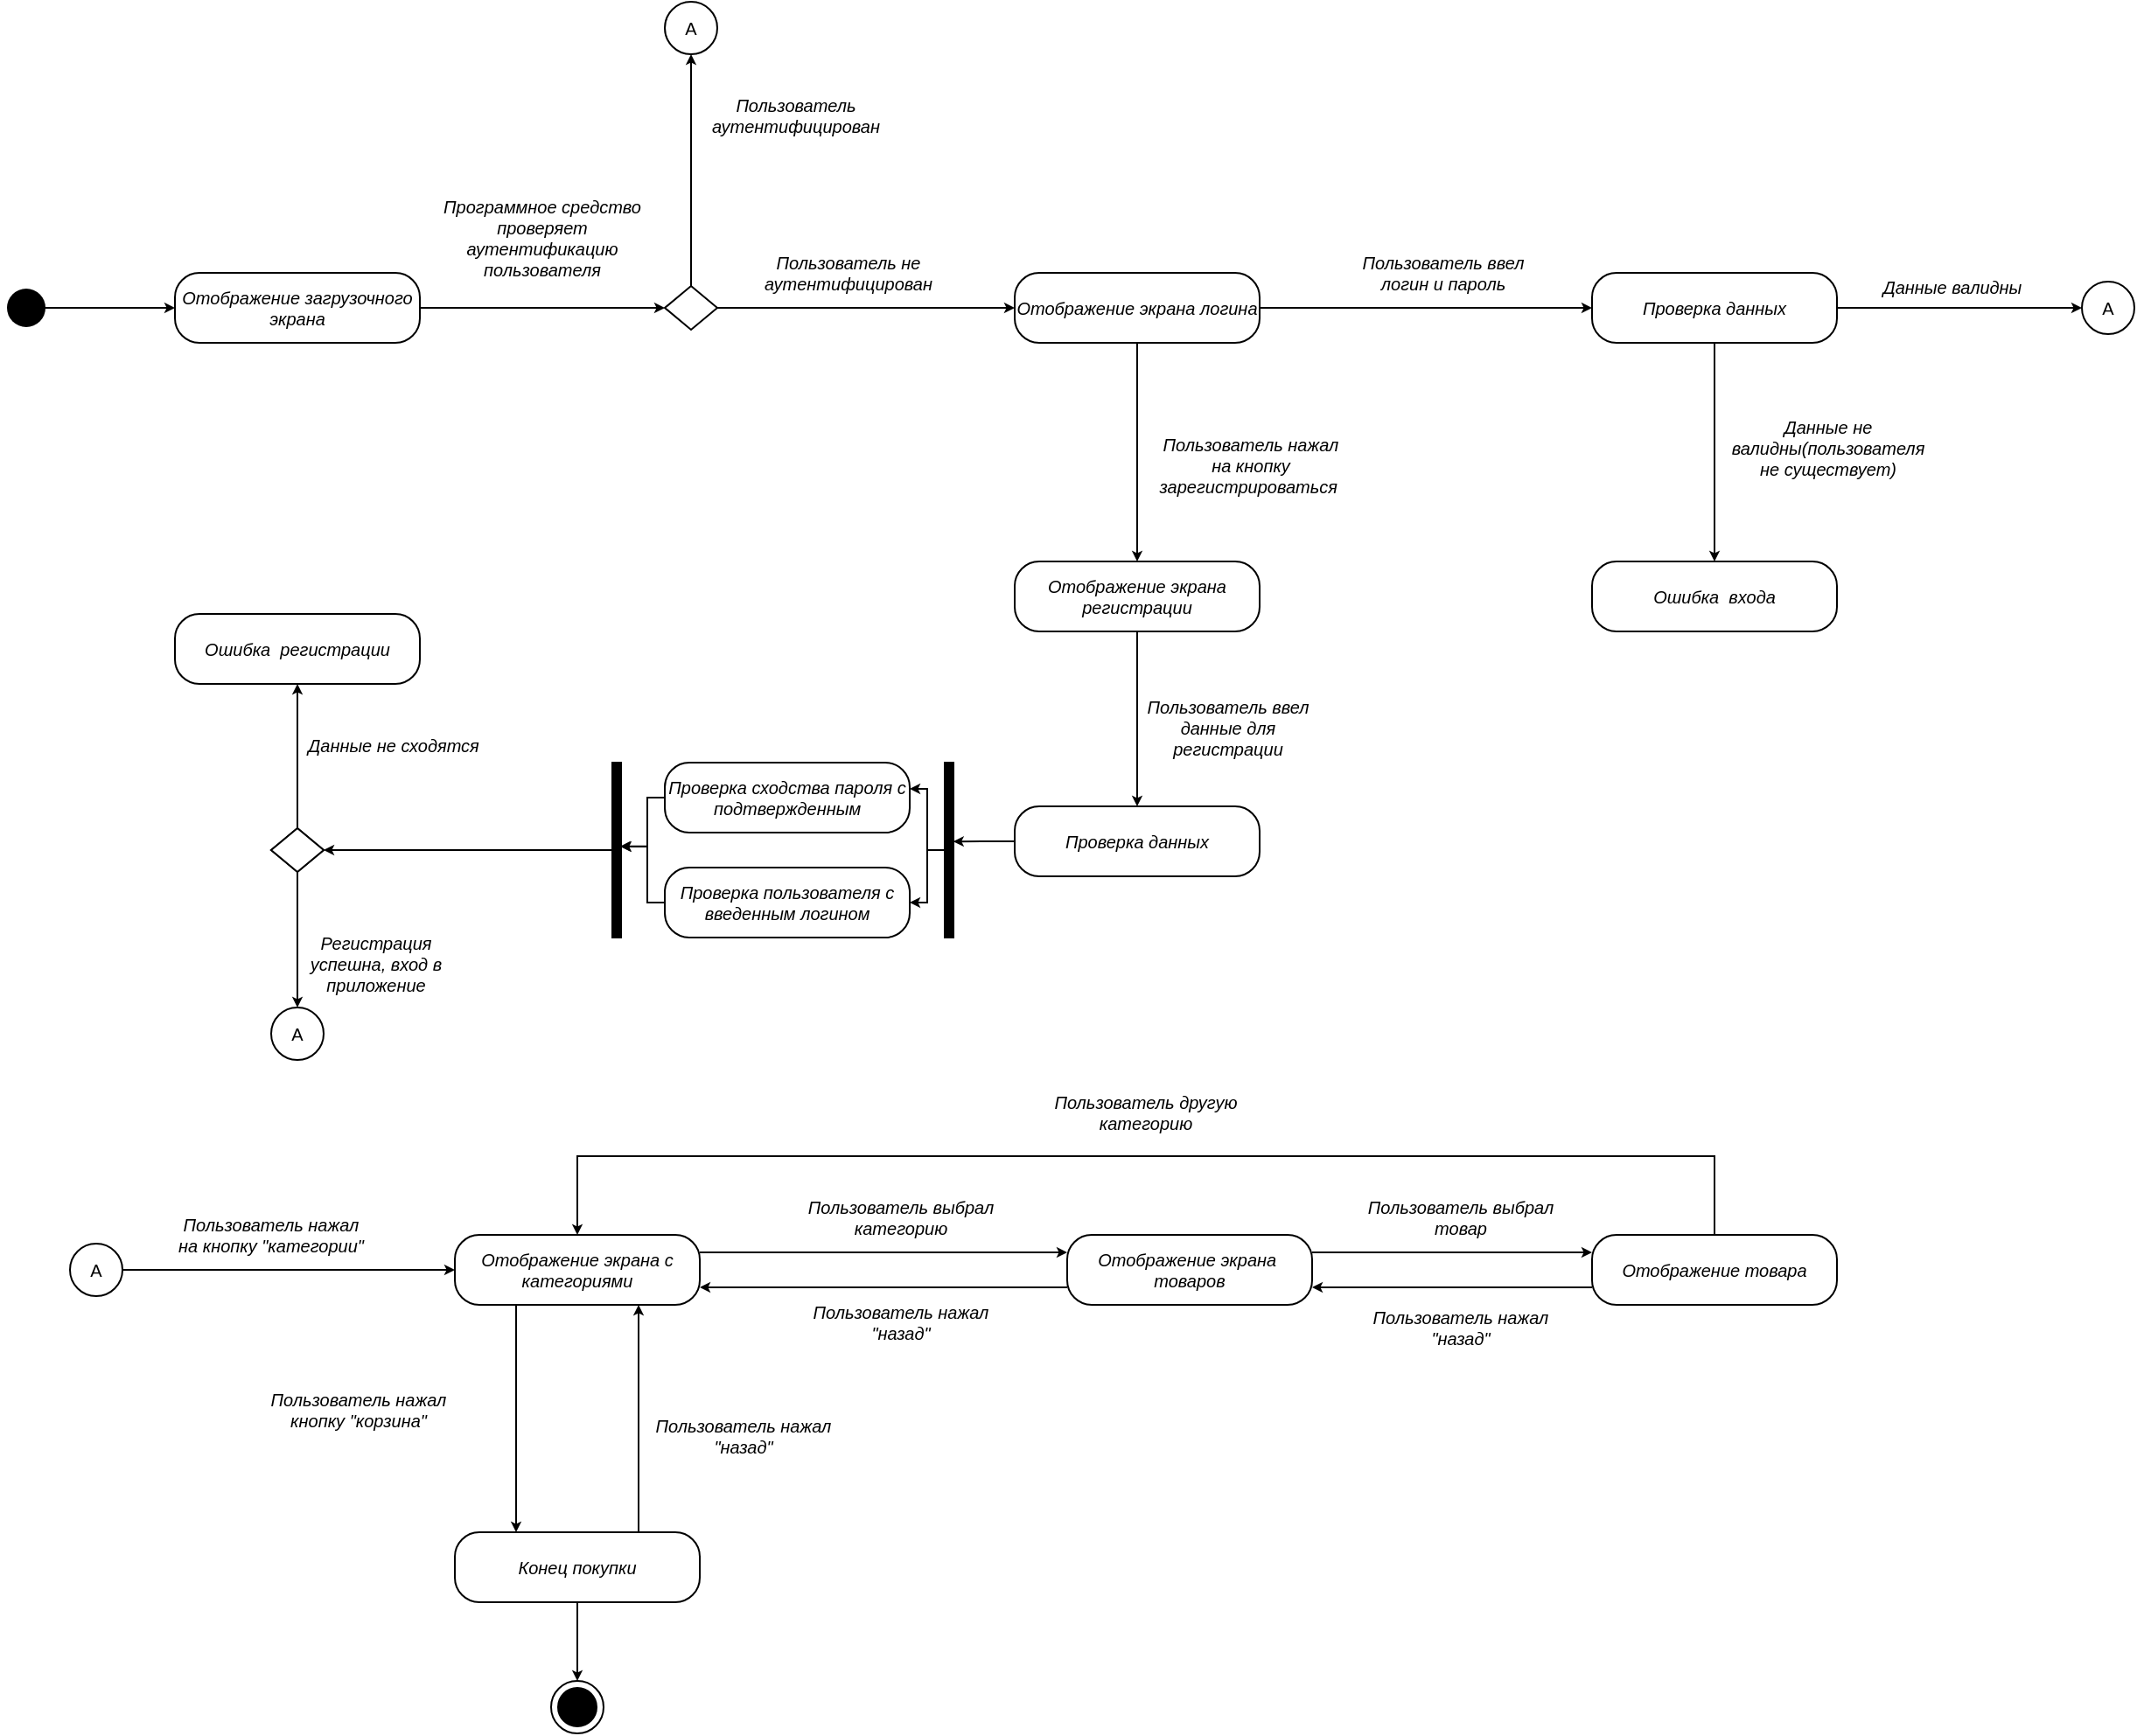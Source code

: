 <mxfile version="20.5.1" type="github">
  <diagram id="l8J2g5TpsDYImU-tIMu_" name="Page-1">
    <mxGraphModel dx="1632" dy="827" grid="1" gridSize="10" guides="1" tooltips="1" connect="1" arrows="1" fold="1" page="1" pageScale="1" pageWidth="827" pageHeight="1169" math="0" shadow="0">
      <root>
        <mxCell id="0" />
        <mxCell id="1" parent="0" />
        <mxCell id="iy_xwFXuVE4hslFyYQIE-25" value="" style="ellipse;html=1;shape=endState;fillColor=#000000;strokeColor=none;fontSize=10;" vertex="1" parent="1">
          <mxGeometry x="70" y="170" width="30" height="30" as="geometry" />
        </mxCell>
        <mxCell id="iy_xwFXuVE4hslFyYQIE-46" style="edgeStyle=orthogonalEdgeStyle;rounded=0;orthogonalLoop=1;jettySize=auto;html=1;exitX=1;exitY=0.5;exitDx=0;exitDy=0;entryX=0;entryY=0.5;entryDx=0;entryDy=0;strokeWidth=1;fontSize=10;endSize=3;" edge="1" parent="1" source="iy_xwFXuVE4hslFyYQIE-30" target="iy_xwFXuVE4hslFyYQIE-41">
          <mxGeometry relative="1" as="geometry" />
        </mxCell>
        <mxCell id="iy_xwFXuVE4hslFyYQIE-30" value="&lt;i&gt;Отображение загрузочного экрана&lt;/i&gt;" style="rounded=1;whiteSpace=wrap;html=1;strokeColor=default;fontSize=10;arcSize=35;" vertex="1" parent="1">
          <mxGeometry x="170" y="165" width="140" height="40" as="geometry" />
        </mxCell>
        <mxCell id="iy_xwFXuVE4hslFyYQIE-53" style="edgeStyle=orthogonalEdgeStyle;rounded=0;orthogonalLoop=1;jettySize=auto;html=1;exitX=0.5;exitY=1;exitDx=0;exitDy=0;entryX=0.5;entryY=0;entryDx=0;entryDy=0;strokeWidth=1;fontSize=10;endSize=3;" edge="1" parent="1" source="iy_xwFXuVE4hslFyYQIE-36" target="iy_xwFXuVE4hslFyYQIE-52">
          <mxGeometry relative="1" as="geometry" />
        </mxCell>
        <mxCell id="iy_xwFXuVE4hslFyYQIE-55" style="edgeStyle=orthogonalEdgeStyle;rounded=0;orthogonalLoop=1;jettySize=auto;html=1;exitX=1;exitY=0.5;exitDx=0;exitDy=0;entryX=0;entryY=0.5;entryDx=0;entryDy=0;strokeWidth=1;fontSize=10;endSize=3;" edge="1" parent="1" source="iy_xwFXuVE4hslFyYQIE-36" target="iy_xwFXuVE4hslFyYQIE-37">
          <mxGeometry relative="1" as="geometry" />
        </mxCell>
        <mxCell id="iy_xwFXuVE4hslFyYQIE-36" value="&lt;i&gt;Отображение экрана логина&lt;/i&gt;" style="rounded=1;whiteSpace=wrap;html=1;strokeColor=default;fontSize=10;arcSize=35;" vertex="1" parent="1">
          <mxGeometry x="650" y="165" width="140" height="40" as="geometry" />
        </mxCell>
        <mxCell id="iy_xwFXuVE4hslFyYQIE-62" style="edgeStyle=orthogonalEdgeStyle;rounded=0;orthogonalLoop=1;jettySize=auto;html=1;exitX=1;exitY=0.5;exitDx=0;exitDy=0;entryX=0;entryY=0.5;entryDx=0;entryDy=0;strokeWidth=1;fontSize=10;endSize=3;" edge="1" parent="1" source="iy_xwFXuVE4hslFyYQIE-37" target="iy_xwFXuVE4hslFyYQIE-60">
          <mxGeometry relative="1" as="geometry" />
        </mxCell>
        <mxCell id="iy_xwFXuVE4hslFyYQIE-142" style="edgeStyle=orthogonalEdgeStyle;rounded=0;orthogonalLoop=1;jettySize=auto;html=1;exitX=0.5;exitY=1;exitDx=0;exitDy=0;entryX=0.5;entryY=0;entryDx=0;entryDy=0;strokeWidth=1;fontSize=10;endSize=3;" edge="1" parent="1" source="iy_xwFXuVE4hslFyYQIE-37" target="iy_xwFXuVE4hslFyYQIE-64">
          <mxGeometry relative="1" as="geometry" />
        </mxCell>
        <mxCell id="iy_xwFXuVE4hslFyYQIE-37" value="&lt;i&gt;Проверка данных&lt;/i&gt;" style="rounded=1;whiteSpace=wrap;html=1;strokeColor=default;fontSize=10;arcSize=35;" vertex="1" parent="1">
          <mxGeometry x="980" y="165" width="140" height="40" as="geometry" />
        </mxCell>
        <mxCell id="iy_xwFXuVE4hslFyYQIE-38" value="" style="endArrow=classic;html=1;fontSize=10;entryX=0;entryY=0.5;entryDx=0;entryDy=0;strokeWidth=1;rounded=0;endSize=3;" edge="1" parent="1" source="iy_xwFXuVE4hslFyYQIE-25" target="iy_xwFXuVE4hslFyYQIE-30">
          <mxGeometry width="50" height="50" relative="1" as="geometry">
            <mxPoint x="250" y="240" as="sourcePoint" />
            <mxPoint x="300" y="190" as="targetPoint" />
          </mxGeometry>
        </mxCell>
        <mxCell id="iy_xwFXuVE4hslFyYQIE-39" style="edgeStyle=orthogonalEdgeStyle;rounded=0;orthogonalLoop=1;jettySize=auto;html=1;exitX=1;exitY=0.5;exitDx=0;exitDy=0;entryX=0.333;entryY=0.502;entryDx=0;entryDy=0;entryPerimeter=0;fontSize=10;" edge="1" parent="1" source="iy_xwFXuVE4hslFyYQIE-25" target="iy_xwFXuVE4hslFyYQIE-25">
          <mxGeometry relative="1" as="geometry" />
        </mxCell>
        <mxCell id="iy_xwFXuVE4hslFyYQIE-48" style="edgeStyle=orthogonalEdgeStyle;rounded=0;orthogonalLoop=1;jettySize=auto;html=1;exitX=0.5;exitY=0;exitDx=0;exitDy=0;entryX=0.5;entryY=1;entryDx=0;entryDy=0;strokeWidth=1;fontSize=10;endSize=3;" edge="1" parent="1" source="iy_xwFXuVE4hslFyYQIE-41" target="iy_xwFXuVE4hslFyYQIE-47">
          <mxGeometry relative="1" as="geometry" />
        </mxCell>
        <mxCell id="iy_xwFXuVE4hslFyYQIE-50" style="edgeStyle=orthogonalEdgeStyle;rounded=0;orthogonalLoop=1;jettySize=auto;html=1;exitX=1;exitY=0.5;exitDx=0;exitDy=0;entryX=0;entryY=0.5;entryDx=0;entryDy=0;strokeWidth=1;fontSize=10;endSize=3;" edge="1" parent="1" source="iy_xwFXuVE4hslFyYQIE-41" target="iy_xwFXuVE4hslFyYQIE-36">
          <mxGeometry relative="1" as="geometry" />
        </mxCell>
        <mxCell id="iy_xwFXuVE4hslFyYQIE-41" value="" style="rhombus;whiteSpace=wrap;html=1;strokeColor=#000000;fontSize=10;" vertex="1" parent="1">
          <mxGeometry x="450" y="172.5" width="30" height="25" as="geometry" />
        </mxCell>
        <mxCell id="iy_xwFXuVE4hslFyYQIE-43" value="&lt;i&gt;Программное средство проверяет аутентификацию пользователя&lt;/i&gt;" style="text;html=1;strokeColor=none;fillColor=none;align=center;verticalAlign=middle;whiteSpace=wrap;rounded=0;fontSize=10;" vertex="1" parent="1">
          <mxGeometry x="310" y="120" width="140" height="50" as="geometry" />
        </mxCell>
        <mxCell id="iy_xwFXuVE4hslFyYQIE-47" value="А" style="ellipse;whiteSpace=wrap;html=1;aspect=fixed;strokeColor=#000000;fontSize=10;" vertex="1" parent="1">
          <mxGeometry x="450" y="10" width="30" height="30" as="geometry" />
        </mxCell>
        <mxCell id="iy_xwFXuVE4hslFyYQIE-49" value="&lt;i&gt;Пользователь аутентифицирован&lt;/i&gt;" style="text;html=1;strokeColor=none;fillColor=none;align=center;verticalAlign=middle;whiteSpace=wrap;rounded=0;fontSize=10;" vertex="1" parent="1">
          <mxGeometry x="470" y="50" width="110" height="50" as="geometry" />
        </mxCell>
        <mxCell id="iy_xwFXuVE4hslFyYQIE-51" value="&lt;i&gt;Пользователь не аутентифицирован&lt;/i&gt;" style="text;html=1;strokeColor=none;fillColor=none;align=center;verticalAlign=middle;whiteSpace=wrap;rounded=0;fontSize=10;" vertex="1" parent="1">
          <mxGeometry x="500" y="140" width="110" height="50" as="geometry" />
        </mxCell>
        <mxCell id="iy_xwFXuVE4hslFyYQIE-73" style="edgeStyle=orthogonalEdgeStyle;rounded=0;orthogonalLoop=1;jettySize=auto;html=1;exitX=0.5;exitY=1;exitDx=0;exitDy=0;entryX=0.5;entryY=0;entryDx=0;entryDy=0;strokeWidth=1;fontSize=10;endSize=3;" edge="1" parent="1" source="iy_xwFXuVE4hslFyYQIE-52" target="iy_xwFXuVE4hslFyYQIE-76">
          <mxGeometry relative="1" as="geometry">
            <mxPoint x="720" y="460" as="targetPoint" />
          </mxGeometry>
        </mxCell>
        <mxCell id="iy_xwFXuVE4hslFyYQIE-52" value="&lt;i&gt;Отображение экрана регистрации&lt;/i&gt;" style="rounded=1;whiteSpace=wrap;html=1;strokeColor=default;fontSize=10;arcSize=35;" vertex="1" parent="1">
          <mxGeometry x="650" y="330" width="140" height="40" as="geometry" />
        </mxCell>
        <mxCell id="iy_xwFXuVE4hslFyYQIE-54" value="&lt;i&gt;Пользователь нажал на кнопку зарегистрироваться&amp;nbsp;&lt;/i&gt;" style="text;html=1;strokeColor=none;fillColor=none;align=center;verticalAlign=middle;whiteSpace=wrap;rounded=0;fontSize=10;" vertex="1" parent="1">
          <mxGeometry x="730" y="250" width="110" height="50" as="geometry" />
        </mxCell>
        <mxCell id="iy_xwFXuVE4hslFyYQIE-56" value="&lt;i&gt;Пользователь ввел логин и пароль&lt;/i&gt;" style="text;html=1;strokeColor=none;fillColor=none;align=center;verticalAlign=middle;whiteSpace=wrap;rounded=0;fontSize=10;" vertex="1" parent="1">
          <mxGeometry x="840" y="140" width="110" height="50" as="geometry" />
        </mxCell>
        <mxCell id="iy_xwFXuVE4hslFyYQIE-60" value="А" style="ellipse;whiteSpace=wrap;html=1;aspect=fixed;strokeColor=#000000;fontSize=10;" vertex="1" parent="1">
          <mxGeometry x="1260" y="170" width="30" height="30" as="geometry" />
        </mxCell>
        <mxCell id="iy_xwFXuVE4hslFyYQIE-63" value="&lt;i&gt;Данные валидны&lt;/i&gt;" style="text;html=1;strokeColor=none;fillColor=none;align=center;verticalAlign=middle;whiteSpace=wrap;rounded=0;fontSize=10;" vertex="1" parent="1">
          <mxGeometry x="1131" y="147.5" width="110" height="50" as="geometry" />
        </mxCell>
        <mxCell id="iy_xwFXuVE4hslFyYQIE-64" value="&lt;i&gt;Ошибка&amp;nbsp; входа&lt;/i&gt;" style="rounded=1;whiteSpace=wrap;html=1;strokeColor=default;fontSize=10;arcSize=35;" vertex="1" parent="1">
          <mxGeometry x="980" y="330" width="140" height="40" as="geometry" />
        </mxCell>
        <mxCell id="iy_xwFXuVE4hslFyYQIE-66" value="&lt;i&gt;Данные не валидны(пользователя не существует)&lt;/i&gt;" style="text;html=1;strokeColor=none;fillColor=none;align=center;verticalAlign=middle;whiteSpace=wrap;rounded=0;fontSize=10;" vertex="1" parent="1">
          <mxGeometry x="1060" y="240" width="110" height="50" as="geometry" />
        </mxCell>
        <mxCell id="iy_xwFXuVE4hslFyYQIE-68" value="&lt;i&gt;Пользователь ввел данные для регистрации&lt;/i&gt;" style="text;html=1;strokeColor=none;fillColor=none;align=center;verticalAlign=middle;whiteSpace=wrap;rounded=0;fontSize=10;" vertex="1" parent="1">
          <mxGeometry x="717" y="400" width="110" height="50" as="geometry" />
        </mxCell>
        <mxCell id="iy_xwFXuVE4hslFyYQIE-93" style="edgeStyle=orthogonalEdgeStyle;rounded=0;orthogonalLoop=1;jettySize=auto;html=1;exitX=0;exitY=0.5;exitDx=0;exitDy=0;entryX=0.974;entryY=0.451;entryDx=0;entryDy=0;entryPerimeter=0;strokeWidth=1;fontSize=10;endSize=3;" edge="1" parent="1" source="iy_xwFXuVE4hslFyYQIE-76" target="iy_xwFXuVE4hslFyYQIE-95">
          <mxGeometry relative="1" as="geometry">
            <mxPoint x="613.81" y="490.04" as="targetPoint" />
            <Array as="points">
              <mxPoint x="631" y="490" />
            </Array>
          </mxGeometry>
        </mxCell>
        <mxCell id="iy_xwFXuVE4hslFyYQIE-76" value="&lt;i&gt;Проверка данных&lt;/i&gt;" style="rounded=1;whiteSpace=wrap;html=1;strokeColor=default;fontSize=10;arcSize=35;" vertex="1" parent="1">
          <mxGeometry x="650" y="470" width="140" height="40" as="geometry" />
        </mxCell>
        <mxCell id="iy_xwFXuVE4hslFyYQIE-78" value="&lt;i&gt;Ошибка&amp;nbsp; регистрации&lt;/i&gt;" style="rounded=1;whiteSpace=wrap;html=1;strokeColor=default;fontSize=10;arcSize=35;" vertex="1" parent="1">
          <mxGeometry x="170" y="360" width="140" height="40" as="geometry" />
        </mxCell>
        <mxCell id="iy_xwFXuVE4hslFyYQIE-81" value="&lt;i&gt;Данные не сходятся&lt;/i&gt;" style="text;html=1;strokeColor=none;fillColor=none;align=center;verticalAlign=middle;whiteSpace=wrap;rounded=0;fontSize=10;" vertex="1" parent="1">
          <mxGeometry x="240" y="410" width="110" height="50" as="geometry" />
        </mxCell>
        <mxCell id="iy_xwFXuVE4hslFyYQIE-84" value="&lt;i&gt;Регистрация успешна, вход в приложение&lt;/i&gt;" style="text;html=1;strokeColor=none;fillColor=none;align=center;verticalAlign=middle;whiteSpace=wrap;rounded=0;fontSize=10;" vertex="1" parent="1">
          <mxGeometry x="230" y="535" width="110" height="50" as="geometry" />
        </mxCell>
        <mxCell id="iy_xwFXuVE4hslFyYQIE-85" value="А" style="ellipse;whiteSpace=wrap;html=1;aspect=fixed;strokeColor=#000000;fontSize=10;" vertex="1" parent="1">
          <mxGeometry x="225" y="585" width="30" height="30" as="geometry" />
        </mxCell>
        <mxCell id="iy_xwFXuVE4hslFyYQIE-108" style="edgeStyle=orthogonalEdgeStyle;rounded=0;orthogonalLoop=1;jettySize=auto;html=1;strokeWidth=1;fontSize=10;endSize=3;" edge="1" parent="1" source="iy_xwFXuVE4hslFyYQIE-92" target="iy_xwFXuVE4hslFyYQIE-107">
          <mxGeometry relative="1" as="geometry" />
        </mxCell>
        <mxCell id="iy_xwFXuVE4hslFyYQIE-92" value="" style="html=1;points=[];perimeter=orthogonalPerimeter;strokeColor=#000000;fontSize=10;fillColor=#000000;" vertex="1" parent="1">
          <mxGeometry x="420" y="445" width="5" height="100" as="geometry" />
        </mxCell>
        <mxCell id="iy_xwFXuVE4hslFyYQIE-103" style="edgeStyle=orthogonalEdgeStyle;rounded=0;orthogonalLoop=1;jettySize=auto;html=1;entryX=0.974;entryY=0.482;entryDx=0;entryDy=0;entryPerimeter=0;strokeWidth=1;fontSize=10;endSize=3;" edge="1" parent="1" source="iy_xwFXuVE4hslFyYQIE-94" target="iy_xwFXuVE4hslFyYQIE-92">
          <mxGeometry relative="1" as="geometry">
            <Array as="points">
              <mxPoint x="440" y="465" />
              <mxPoint x="440" y="493" />
              <mxPoint x="425" y="493" />
            </Array>
          </mxGeometry>
        </mxCell>
        <mxCell id="iy_xwFXuVE4hslFyYQIE-94" value="&lt;i&gt;Проверка сходства пароля с подтвержденным&lt;/i&gt;" style="rounded=1;whiteSpace=wrap;html=1;strokeColor=default;fontSize=10;arcSize=35;" vertex="1" parent="1">
          <mxGeometry x="450" y="445" width="140" height="40" as="geometry" />
        </mxCell>
        <mxCell id="iy_xwFXuVE4hslFyYQIE-99" style="edgeStyle=orthogonalEdgeStyle;rounded=0;orthogonalLoop=1;jettySize=auto;html=1;entryX=1;entryY=0.375;entryDx=0;entryDy=0;entryPerimeter=0;strokeWidth=1;fontSize=10;endSize=3;" edge="1" parent="1" source="iy_xwFXuVE4hslFyYQIE-95" target="iy_xwFXuVE4hslFyYQIE-94">
          <mxGeometry relative="1" as="geometry">
            <Array as="points">
              <mxPoint x="600" y="495" />
              <mxPoint x="600" y="460" />
            </Array>
          </mxGeometry>
        </mxCell>
        <mxCell id="iy_xwFXuVE4hslFyYQIE-100" style="edgeStyle=orthogonalEdgeStyle;rounded=0;orthogonalLoop=1;jettySize=auto;html=1;entryX=1;entryY=0.5;entryDx=0;entryDy=0;strokeWidth=1;fontSize=10;endSize=3;" edge="1" parent="1" source="iy_xwFXuVE4hslFyYQIE-95" target="iy_xwFXuVE4hslFyYQIE-96">
          <mxGeometry relative="1" as="geometry">
            <Array as="points">
              <mxPoint x="600" y="495" />
              <mxPoint x="600" y="525" />
            </Array>
          </mxGeometry>
        </mxCell>
        <mxCell id="iy_xwFXuVE4hslFyYQIE-95" value="" style="html=1;points=[];perimeter=orthogonalPerimeter;strokeColor=#000000;fontSize=10;fillColor=#000000;" vertex="1" parent="1">
          <mxGeometry x="610" y="445" width="5" height="100" as="geometry" />
        </mxCell>
        <mxCell id="iy_xwFXuVE4hslFyYQIE-105" style="edgeStyle=orthogonalEdgeStyle;rounded=0;orthogonalLoop=1;jettySize=auto;html=1;exitX=0;exitY=0.5;exitDx=0;exitDy=0;entryX=0.865;entryY=0.479;entryDx=0;entryDy=0;entryPerimeter=0;strokeWidth=1;fontSize=10;endSize=3;" edge="1" parent="1" source="iy_xwFXuVE4hslFyYQIE-96" target="iy_xwFXuVE4hslFyYQIE-92">
          <mxGeometry relative="1" as="geometry">
            <Array as="points">
              <mxPoint x="440" y="525" />
              <mxPoint x="440" y="493" />
            </Array>
          </mxGeometry>
        </mxCell>
        <mxCell id="iy_xwFXuVE4hslFyYQIE-96" value="&lt;i&gt;Проверка пользователя с введенным логином&lt;/i&gt;" style="rounded=1;whiteSpace=wrap;html=1;strokeColor=default;fontSize=10;arcSize=35;" vertex="1" parent="1">
          <mxGeometry x="450" y="505" width="140" height="40" as="geometry" />
        </mxCell>
        <mxCell id="iy_xwFXuVE4hslFyYQIE-107" value="" style="rhombus;whiteSpace=wrap;html=1;strokeColor=#000000;fontSize=10;" vertex="1" parent="1">
          <mxGeometry x="225" y="482.5" width="30" height="25" as="geometry" />
        </mxCell>
        <mxCell id="iy_xwFXuVE4hslFyYQIE-110" style="edgeStyle=orthogonalEdgeStyle;rounded=0;orthogonalLoop=1;jettySize=auto;html=1;exitX=0.5;exitY=0;exitDx=0;exitDy=0;entryX=0.5;entryY=1;entryDx=0;entryDy=0;strokeWidth=1;fontSize=10;endSize=3;" edge="1" parent="1" source="iy_xwFXuVE4hslFyYQIE-109" target="iy_xwFXuVE4hslFyYQIE-78">
          <mxGeometry relative="1" as="geometry" />
        </mxCell>
        <mxCell id="iy_xwFXuVE4hslFyYQIE-111" style="edgeStyle=orthogonalEdgeStyle;rounded=0;orthogonalLoop=1;jettySize=auto;html=1;exitX=0.5;exitY=1;exitDx=0;exitDy=0;strokeWidth=1;fontSize=10;endSize=3;" edge="1" parent="1" source="iy_xwFXuVE4hslFyYQIE-109" target="iy_xwFXuVE4hslFyYQIE-85">
          <mxGeometry relative="1" as="geometry" />
        </mxCell>
        <mxCell id="iy_xwFXuVE4hslFyYQIE-109" value="" style="rhombus;whiteSpace=wrap;html=1;strokeColor=#000000;fontSize=10;" vertex="1" parent="1">
          <mxGeometry x="225" y="482.5" width="30" height="25" as="geometry" />
        </mxCell>
        <mxCell id="iy_xwFXuVE4hslFyYQIE-114" style="edgeStyle=orthogonalEdgeStyle;rounded=0;orthogonalLoop=1;jettySize=auto;html=1;exitX=1;exitY=0.5;exitDx=0;exitDy=0;strokeWidth=1;fontSize=10;endSize=3;" edge="1" parent="1" source="iy_xwFXuVE4hslFyYQIE-112" target="iy_xwFXuVE4hslFyYQIE-113">
          <mxGeometry relative="1" as="geometry" />
        </mxCell>
        <mxCell id="iy_xwFXuVE4hslFyYQIE-112" value="А" style="ellipse;whiteSpace=wrap;html=1;aspect=fixed;strokeColor=#000000;fontSize=10;" vertex="1" parent="1">
          <mxGeometry x="110" y="720" width="30" height="30" as="geometry" />
        </mxCell>
        <mxCell id="iy_xwFXuVE4hslFyYQIE-117" style="edgeStyle=orthogonalEdgeStyle;rounded=0;orthogonalLoop=1;jettySize=auto;html=1;exitX=1;exitY=0.25;exitDx=0;exitDy=0;entryX=0;entryY=0.25;entryDx=0;entryDy=0;strokeWidth=1;fontSize=10;endSize=3;" edge="1" parent="1" source="iy_xwFXuVE4hslFyYQIE-113" target="iy_xwFXuVE4hslFyYQIE-116">
          <mxGeometry relative="1" as="geometry" />
        </mxCell>
        <mxCell id="iy_xwFXuVE4hslFyYQIE-123" style="edgeStyle=orthogonalEdgeStyle;rounded=0;orthogonalLoop=1;jettySize=auto;html=1;exitX=0.25;exitY=1;exitDx=0;exitDy=0;entryX=0.25;entryY=0;entryDx=0;entryDy=0;strokeWidth=1;fontSize=10;endSize=3;" edge="1" parent="1" source="iy_xwFXuVE4hslFyYQIE-113" target="iy_xwFXuVE4hslFyYQIE-122">
          <mxGeometry relative="1" as="geometry">
            <Array as="points" />
          </mxGeometry>
        </mxCell>
        <mxCell id="iy_xwFXuVE4hslFyYQIE-113" value="&lt;i&gt;Отображение экрана с категориями&lt;/i&gt;" style="rounded=1;whiteSpace=wrap;html=1;strokeColor=default;fontSize=10;arcSize=35;" vertex="1" parent="1">
          <mxGeometry x="330" y="715" width="140" height="40" as="geometry" />
        </mxCell>
        <mxCell id="iy_xwFXuVE4hslFyYQIE-115" value="&lt;i&gt;Пользователь нажал на кнопку &quot;категории&quot;&lt;/i&gt;" style="text;html=1;strokeColor=none;fillColor=none;align=center;verticalAlign=middle;whiteSpace=wrap;rounded=0;fontSize=10;" vertex="1" parent="1">
          <mxGeometry x="170" y="690" width="110" height="50" as="geometry" />
        </mxCell>
        <mxCell id="iy_xwFXuVE4hslFyYQIE-120" style="edgeStyle=orthogonalEdgeStyle;rounded=0;orthogonalLoop=1;jettySize=auto;html=1;exitX=0;exitY=0.75;exitDx=0;exitDy=0;entryX=1;entryY=0.75;entryDx=0;entryDy=0;strokeWidth=1;fontSize=10;endSize=3;" edge="1" parent="1" source="iy_xwFXuVE4hslFyYQIE-116" target="iy_xwFXuVE4hslFyYQIE-113">
          <mxGeometry relative="1" as="geometry" />
        </mxCell>
        <mxCell id="iy_xwFXuVE4hslFyYQIE-136" style="edgeStyle=orthogonalEdgeStyle;rounded=0;orthogonalLoop=1;jettySize=auto;html=1;exitX=1;exitY=0.25;exitDx=0;exitDy=0;entryX=0;entryY=0.25;entryDx=0;entryDy=0;strokeWidth=1;fontSize=10;endSize=3;" edge="1" parent="1" source="iy_xwFXuVE4hslFyYQIE-116" target="iy_xwFXuVE4hslFyYQIE-131">
          <mxGeometry relative="1" as="geometry" />
        </mxCell>
        <mxCell id="iy_xwFXuVE4hslFyYQIE-116" value="&lt;i&gt;Отображение экрана&amp;nbsp; товаров&lt;/i&gt;" style="rounded=1;whiteSpace=wrap;html=1;strokeColor=default;fontSize=10;arcSize=35;" vertex="1" parent="1">
          <mxGeometry x="680" y="715" width="140" height="40" as="geometry" />
        </mxCell>
        <mxCell id="iy_xwFXuVE4hslFyYQIE-118" value="&lt;i&gt;Пользователь выбрал категорию&lt;/i&gt;" style="text;html=1;strokeColor=none;fillColor=none;align=center;verticalAlign=middle;whiteSpace=wrap;rounded=0;fontSize=10;" vertex="1" parent="1">
          <mxGeometry x="530" y="680" width="110" height="50" as="geometry" />
        </mxCell>
        <mxCell id="iy_xwFXuVE4hslFyYQIE-121" value="&lt;i&gt;Пользователь нажал &quot;назад&quot;&lt;/i&gt;" style="text;html=1;strokeColor=none;fillColor=none;align=center;verticalAlign=middle;whiteSpace=wrap;rounded=0;fontSize=10;" vertex="1" parent="1">
          <mxGeometry x="530" y="740" width="110" height="50" as="geometry" />
        </mxCell>
        <mxCell id="iy_xwFXuVE4hslFyYQIE-127" style="edgeStyle=orthogonalEdgeStyle;rounded=0;orthogonalLoop=1;jettySize=auto;html=1;exitX=0.5;exitY=1;exitDx=0;exitDy=0;entryX=0.5;entryY=0;entryDx=0;entryDy=0;strokeWidth=1;fontSize=10;endSize=3;" edge="1" parent="1" source="iy_xwFXuVE4hslFyYQIE-122" target="iy_xwFXuVE4hslFyYQIE-125">
          <mxGeometry relative="1" as="geometry" />
        </mxCell>
        <mxCell id="iy_xwFXuVE4hslFyYQIE-129" style="edgeStyle=orthogonalEdgeStyle;rounded=0;orthogonalLoop=1;jettySize=auto;html=1;exitX=0.75;exitY=0;exitDx=0;exitDy=0;entryX=0.75;entryY=1;entryDx=0;entryDy=0;strokeWidth=1;fontSize=10;endSize=3;" edge="1" parent="1" source="iy_xwFXuVE4hslFyYQIE-122" target="iy_xwFXuVE4hslFyYQIE-113">
          <mxGeometry relative="1" as="geometry" />
        </mxCell>
        <mxCell id="iy_xwFXuVE4hslFyYQIE-122" value="&lt;i&gt;Конец покупки&lt;/i&gt;" style="rounded=1;whiteSpace=wrap;html=1;strokeColor=default;fontSize=10;arcSize=35;" vertex="1" parent="1">
          <mxGeometry x="330" y="885" width="140" height="40" as="geometry" />
        </mxCell>
        <mxCell id="iy_xwFXuVE4hslFyYQIE-124" value="&lt;i&gt;Пользователь нажал кнопку &quot;корзина&quot;&lt;/i&gt;" style="text;html=1;strokeColor=none;fillColor=none;align=center;verticalAlign=middle;whiteSpace=wrap;rounded=0;fontSize=10;" vertex="1" parent="1">
          <mxGeometry x="220" y="790" width="110" height="50" as="geometry" />
        </mxCell>
        <mxCell id="iy_xwFXuVE4hslFyYQIE-125" value="" style="ellipse;html=1;shape=endState;fillColor=#000000;strokeColor=#000000;fontSize=10;" vertex="1" parent="1">
          <mxGeometry x="385" y="970" width="30" height="30" as="geometry" />
        </mxCell>
        <mxCell id="iy_xwFXuVE4hslFyYQIE-130" value="&lt;i&gt;Пользователь нажал &quot;назад&quot;&lt;/i&gt;" style="text;html=1;strokeColor=none;fillColor=none;align=center;verticalAlign=middle;whiteSpace=wrap;rounded=0;fontSize=10;" vertex="1" parent="1">
          <mxGeometry x="440" y="805" width="110" height="50" as="geometry" />
        </mxCell>
        <mxCell id="iy_xwFXuVE4hslFyYQIE-138" style="edgeStyle=orthogonalEdgeStyle;rounded=0;orthogonalLoop=1;jettySize=auto;html=1;exitX=0;exitY=0.75;exitDx=0;exitDy=0;entryX=1;entryY=0.75;entryDx=0;entryDy=0;strokeWidth=1;fontSize=10;endSize=3;" edge="1" parent="1" source="iy_xwFXuVE4hslFyYQIE-131" target="iy_xwFXuVE4hslFyYQIE-116">
          <mxGeometry relative="1" as="geometry" />
        </mxCell>
        <mxCell id="iy_xwFXuVE4hslFyYQIE-140" style="edgeStyle=orthogonalEdgeStyle;rounded=0;orthogonalLoop=1;jettySize=auto;html=1;exitX=0.5;exitY=0;exitDx=0;exitDy=0;entryX=0.5;entryY=0;entryDx=0;entryDy=0;strokeWidth=1;fontSize=10;endSize=3;" edge="1" parent="1" source="iy_xwFXuVE4hslFyYQIE-131" target="iy_xwFXuVE4hslFyYQIE-113">
          <mxGeometry relative="1" as="geometry">
            <Array as="points">
              <mxPoint x="1050" y="670" />
              <mxPoint x="400" y="670" />
            </Array>
          </mxGeometry>
        </mxCell>
        <mxCell id="iy_xwFXuVE4hslFyYQIE-131" value="&lt;i&gt;Отображение товара&lt;/i&gt;" style="rounded=1;whiteSpace=wrap;html=1;strokeColor=default;fontSize=10;arcSize=35;" vertex="1" parent="1">
          <mxGeometry x="980" y="715" width="140" height="40" as="geometry" />
        </mxCell>
        <mxCell id="iy_xwFXuVE4hslFyYQIE-137" value="&lt;i&gt;Пользователь выбрал товар&lt;/i&gt;" style="text;html=1;strokeColor=none;fillColor=none;align=center;verticalAlign=middle;whiteSpace=wrap;rounded=0;fontSize=10;" vertex="1" parent="1">
          <mxGeometry x="850" y="680" width="110" height="50" as="geometry" />
        </mxCell>
        <mxCell id="iy_xwFXuVE4hslFyYQIE-139" value="&lt;i&gt;Пользователь нажал &quot;назад&quot;&lt;/i&gt;" style="text;html=1;strokeColor=none;fillColor=none;align=center;verticalAlign=middle;whiteSpace=wrap;rounded=0;fontSize=10;" vertex="1" parent="1">
          <mxGeometry x="850" y="742.5" width="110" height="50" as="geometry" />
        </mxCell>
        <mxCell id="iy_xwFXuVE4hslFyYQIE-141" value="&lt;i&gt;Пользователь другую категорию&lt;/i&gt;" style="text;html=1;strokeColor=none;fillColor=none;align=center;verticalAlign=middle;whiteSpace=wrap;rounded=0;fontSize=10;" vertex="1" parent="1">
          <mxGeometry x="670" y="620" width="110" height="50" as="geometry" />
        </mxCell>
      </root>
    </mxGraphModel>
  </diagram>
</mxfile>
